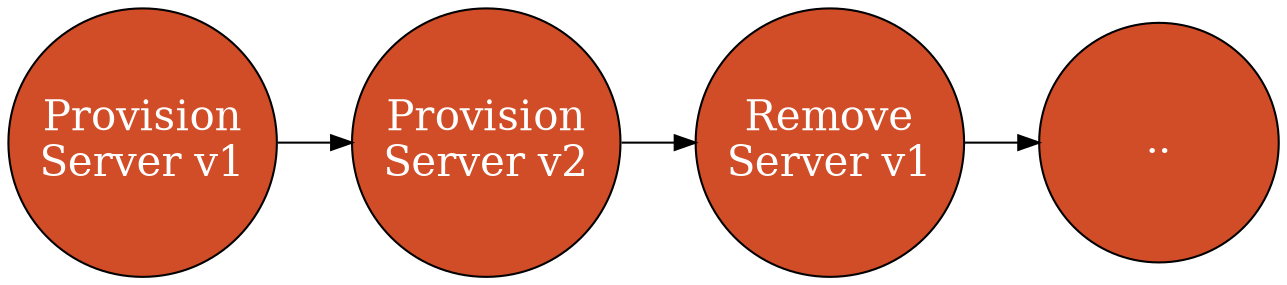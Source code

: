 graph architecture {
rankdir = LR
node[shape = circle,  width=1.6, style=filled,fillcolor="#D14D28", fontcolor=white]
//shape = record
edge [dir=forward]

Node3 -- Node4
Node1 -- Node2
Node2 -- Node3

Node1[label=<<FONT POINT-SIZE="20">Provision<br/>Server v1</FONT>>]
Node2[label=<<FONT POINT-SIZE="20">Provision<br/>Server v2</FONT>>]
Node3[label=<<FONT POINT-SIZE="20">Remove<br/>Server v1</FONT>>]
Node4[label=<<FONT POINT-SIZE="20">..<br/></FONT>>]

}